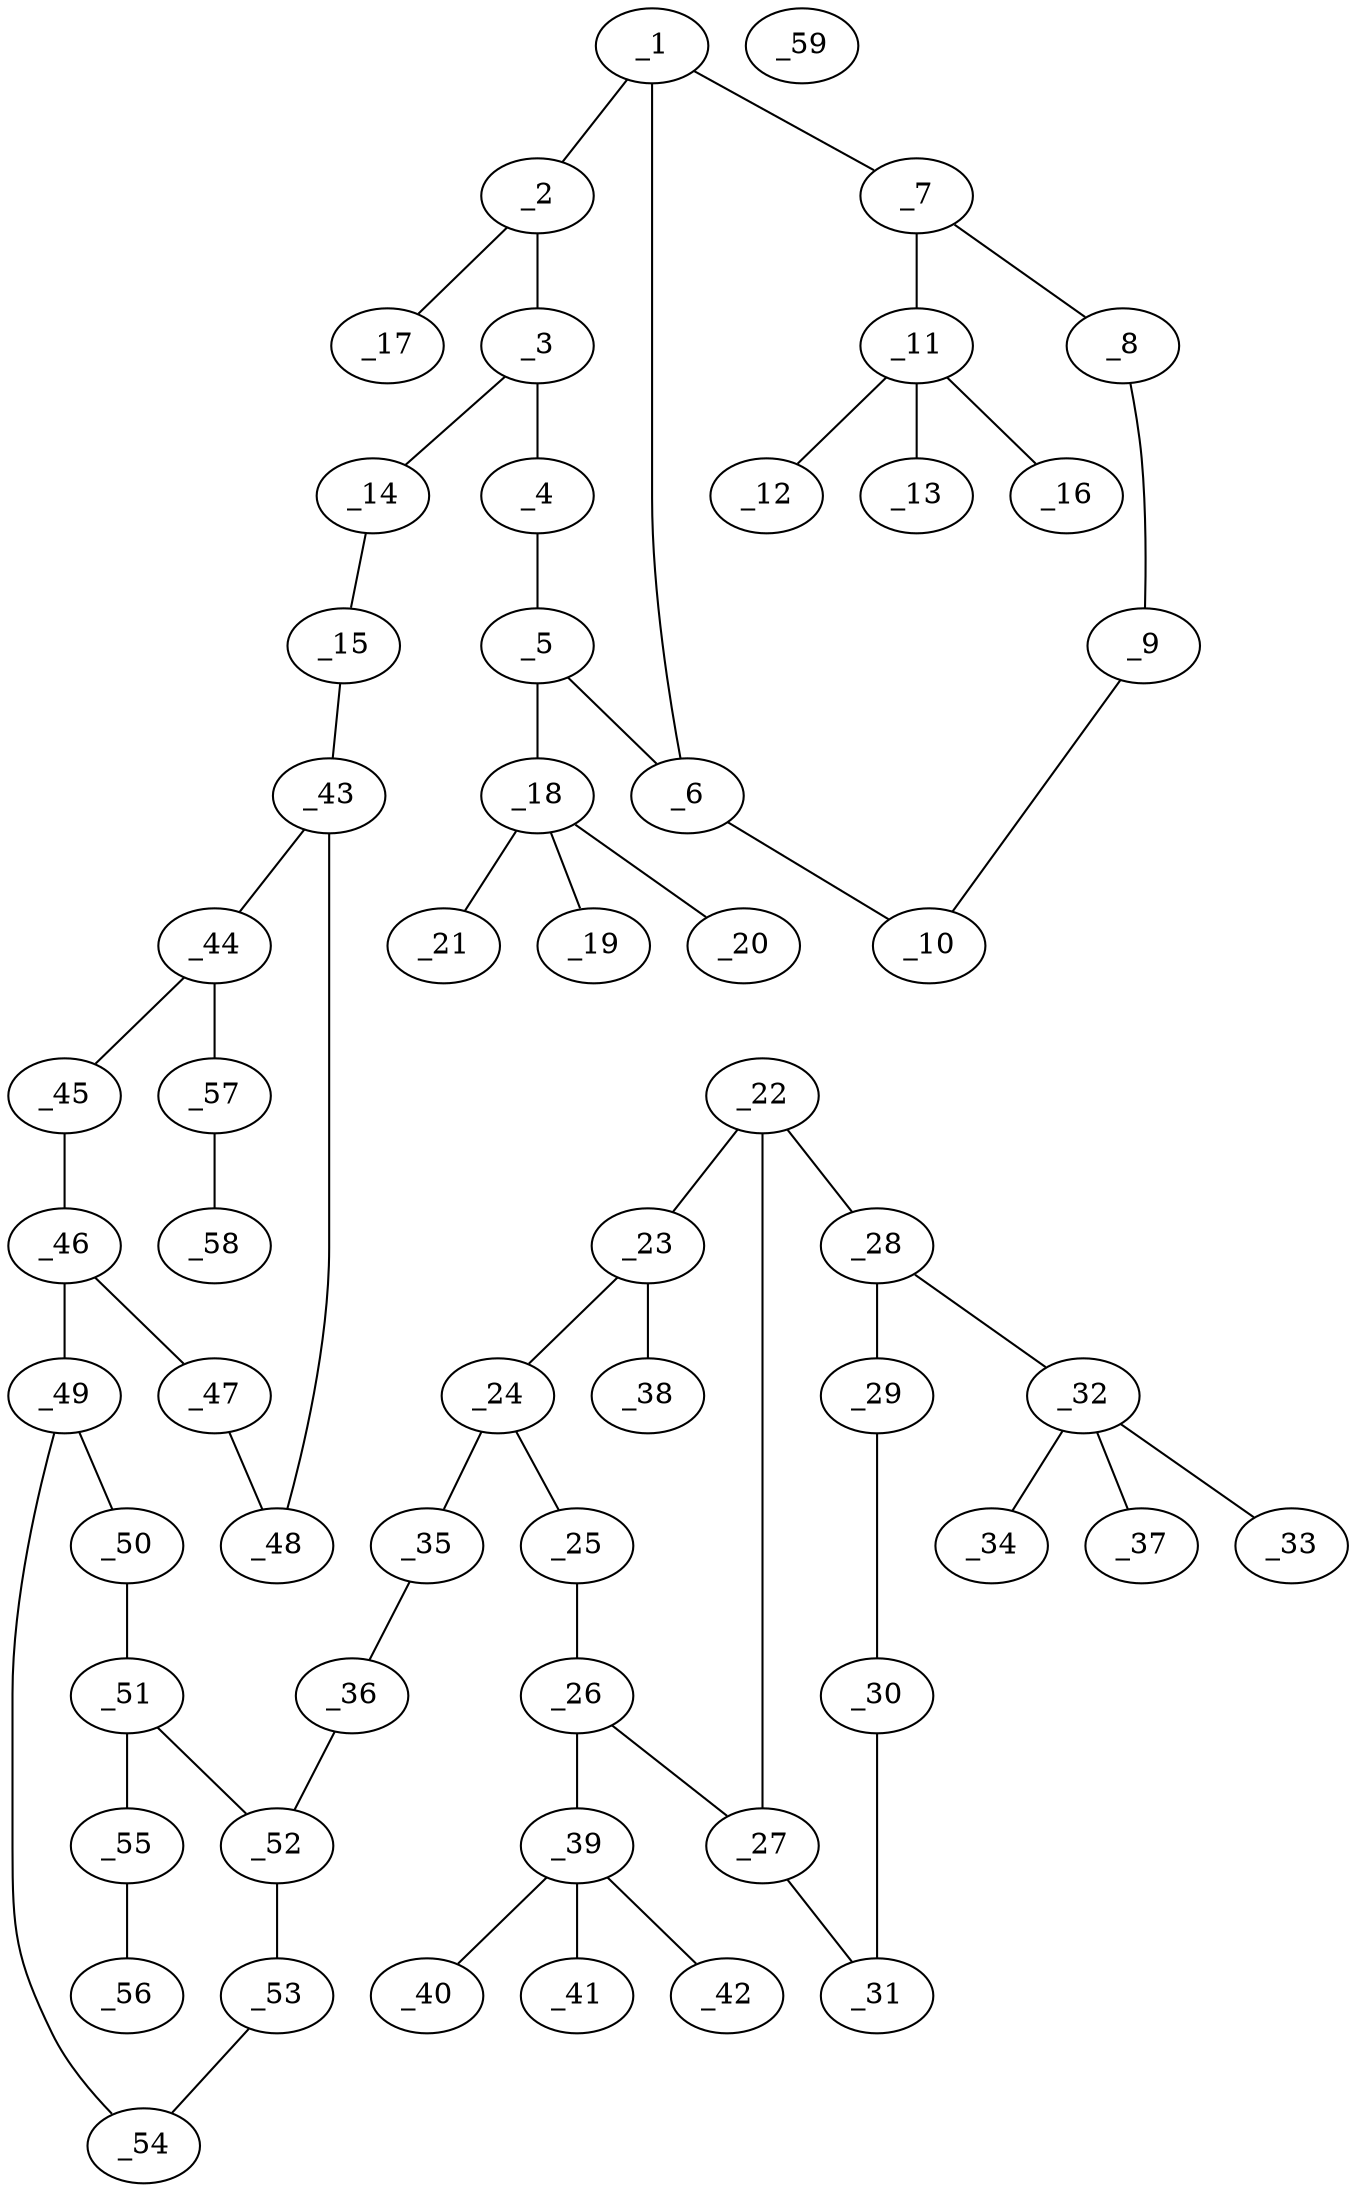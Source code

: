 graph molid632485 {
	_1	 [charge=0,
		chem=1,
		symbol="C  ",
		x="3.866",
		y="1.75"];
	_2	 [charge=0,
		chem=1,
		symbol="C  ",
		x="4.7321",
		y="1.25"];
	_1 -- _2	 [valence=1];
	_6	 [charge=0,
		chem=1,
		symbol="C  ",
		x="3.866",
		y="2.75"];
	_1 -- _6	 [valence=1];
	_7	 [charge=0,
		chem=1,
		symbol="C  ",
		x=3,
		y="1.25"];
	_1 -- _7	 [valence=2];
	_3	 [charge=0,
		chem=1,
		symbol="C  ",
		x="5.5981",
		y="1.75"];
	_2 -- _3	 [valence=2];
	_17	 [charge=0,
		chem=4,
		symbol="N  ",
		x="4.7321",
		y="0.25"];
	_2 -- _17	 [valence=1];
	_4	 [charge=0,
		chem=1,
		symbol="C  ",
		x="5.5981",
		y="2.75"];
	_3 -- _4	 [valence=1];
	_14	 [charge=0,
		chem=4,
		symbol="N  ",
		x="6.4641",
		y="1.25"];
	_3 -- _14	 [valence=1];
	_5	 [charge=0,
		chem=1,
		symbol="C  ",
		x="4.7321",
		y="3.25"];
	_4 -- _5	 [valence=2];
	_5 -- _6	 [valence=1];
	_18	 [charge=0,
		chem=5,
		symbol="S  ",
		x="4.7321",
		y="4.25"];
	_5 -- _18	 [valence=1];
	_10	 [charge=0,
		chem=1,
		symbol="C  ",
		x=3,
		y="3.25"];
	_6 -- _10	 [valence=2];
	_8	 [charge=0,
		chem=1,
		symbol="C  ",
		x="2.134",
		y="1.75"];
	_7 -- _8	 [valence=1];
	_11	 [charge=0,
		chem=5,
		symbol="S  ",
		x=3,
		y="0.25"];
	_7 -- _11	 [valence=1];
	_9	 [charge=0,
		chem=1,
		symbol="C  ",
		x="2.134",
		y="2.75"];
	_8 -- _9	 [valence=2];
	_9 -- _10	 [valence=1];
	_12	 [charge=0,
		chem=2,
		symbol="O  ",
		x=3,
		y="-0.75"];
	_11 -- _12	 [valence=2];
	_13	 [charge=0,
		chem=2,
		symbol="O  ",
		x=4,
		y="0.25"];
	_11 -- _13	 [valence=2];
	_16	 [charge=0,
		chem=2,
		symbol="O  ",
		x=2,
		y="0.25"];
	_11 -- _16	 [valence=1];
	_15	 [charge=0,
		chem=4,
		symbol="N  ",
		x="7.3301",
		y="1.75"];
	_14 -- _15	 [valence=2];
	_43	 [charge=0,
		chem=1,
		symbol="C  ",
		x="8.1962",
		y="1.25"];
	_15 -- _43	 [valence=1];
	_19	 [charge=0,
		chem=2,
		symbol="O  ",
		x="4.7321",
		y="5.25"];
	_18 -- _19	 [valence=2];
	_20	 [charge=0,
		chem=2,
		symbol="O  ",
		x="3.7321",
		y="4.25"];
	_18 -- _20	 [valence=2];
	_21	 [charge=0,
		chem=2,
		symbol="O  ",
		x="5.7321",
		y="4.25"];
	_18 -- _21	 [valence=1];
	_22	 [charge=0,
		chem=1,
		symbol="C  ",
		x="16.8564",
		y="-1.75"];
	_23	 [charge=0,
		chem=1,
		symbol="C  ",
		x="15.9904",
		y="-1.25"];
	_22 -- _23	 [valence=2];
	_27	 [charge=0,
		chem=1,
		symbol="C  ",
		x="16.8564",
		y="-2.75"];
	_22 -- _27	 [valence=1];
	_28	 [charge=0,
		chem=1,
		symbol="C  ",
		x="17.7224",
		y="-1.25"];
	_22 -- _28	 [valence=1];
	_24	 [charge=0,
		chem=1,
		symbol="C  ",
		x="15.1243",
		y="-1.75"];
	_23 -- _24	 [valence=1];
	_38	 [charge=0,
		chem=4,
		symbol="N  ",
		x="15.9904",
		y="-0.25"];
	_23 -- _38	 [valence=1];
	_25	 [charge=0,
		chem=1,
		symbol="C  ",
		x="15.1243",
		y="-2.75"];
	_24 -- _25	 [valence=2];
	_35	 [charge=0,
		chem=4,
		symbol="N  ",
		x="14.2583",
		y="-1.25"];
	_24 -- _35	 [valence=1];
	_26	 [charge=0,
		chem=1,
		symbol="C  ",
		x="15.9904",
		y="-3.25"];
	_25 -- _26	 [valence=1];
	_26 -- _27	 [valence=2];
	_39	 [charge=0,
		chem=5,
		symbol="S  ",
		x="15.9904",
		y="-4.25"];
	_26 -- _39	 [valence=1];
	_31	 [charge=0,
		chem=1,
		symbol="C  ",
		x="17.7224",
		y="-3.25"];
	_27 -- _31	 [valence=1];
	_29	 [charge=0,
		chem=1,
		symbol="C  ",
		x="18.5885",
		y="-1.75"];
	_28 -- _29	 [valence=2];
	_32	 [charge=0,
		chem=5,
		symbol="S  ",
		x="17.7224",
		y="-0.25"];
	_28 -- _32	 [valence=1];
	_30	 [charge=0,
		chem=1,
		symbol="C  ",
		x="18.5884",
		y="-2.75"];
	_29 -- _30	 [valence=1];
	_30 -- _31	 [valence=2];
	_33	 [charge=0,
		chem=2,
		symbol="O  ",
		x="17.7224",
		y="0.75"];
	_32 -- _33	 [valence=2];
	_34	 [charge=0,
		chem=2,
		symbol="O  ",
		x="16.7224",
		y="-0.25"];
	_32 -- _34	 [valence=2];
	_37	 [charge=0,
		chem=2,
		symbol="O  ",
		x="18.7224",
		y="-0.25"];
	_32 -- _37	 [valence=1];
	_36	 [charge=0,
		chem=4,
		symbol="N  ",
		x="13.3923",
		y="-1.75"];
	_35 -- _36	 [valence=2];
	_52	 [charge=0,
		chem=1,
		symbol="C  ",
		x="12.5263",
		y="-1.25"];
	_36 -- _52	 [valence=1];
	_40	 [charge=0,
		chem=2,
		symbol="O  ",
		x="15.9904",
		y="-5.25"];
	_39 -- _40	 [valence=2];
	_41	 [charge=0,
		chem=2,
		symbol="O  ",
		x="16.9904",
		y="-4.25"];
	_39 -- _41	 [valence=2];
	_42	 [charge=0,
		chem=2,
		symbol="O  ",
		x="14.9904",
		y="-4.25"];
	_39 -- _42	 [valence=1];
	_44	 [charge=0,
		chem=1,
		symbol="C  ",
		x="9.0622",
		y="1.75"];
	_43 -- _44	 [valence=1];
	_48	 [charge=0,
		chem=1,
		symbol="C  ",
		x="8.1962",
		y="0.25"];
	_43 -- _48	 [valence=2];
	_45	 [charge=0,
		chem=1,
		symbol="C  ",
		x="9.9282",
		y="1.25"];
	_44 -- _45	 [valence=2];
	_57	 [charge=0,
		chem=2,
		symbol="O  ",
		x="9.0622",
		y="2.75"];
	_44 -- _57	 [valence=1];
	_46	 [charge=0,
		chem=1,
		symbol="C  ",
		x="9.9282",
		y="0.25"];
	_45 -- _46	 [valence=1];
	_47	 [charge=0,
		chem=1,
		symbol="C  ",
		x="9.0622",
		y="-0.25"];
	_46 -- _47	 [valence=2];
	_49	 [charge=0,
		chem=1,
		symbol="C  ",
		x="10.7942",
		y="-0.25"];
	_46 -- _49	 [valence=1];
	_47 -- _48	 [valence=1];
	_50	 [charge=0,
		chem=1,
		symbol="C  ",
		x="10.7942",
		y="-1.25"];
	_49 -- _50	 [valence=1];
	_54	 [charge=0,
		chem=1,
		symbol="C  ",
		x="11.6603",
		y="0.25"];
	_49 -- _54	 [valence=2];
	_51	 [charge=0,
		chem=1,
		symbol="C  ",
		x="11.6602",
		y="-1.75"];
	_50 -- _51	 [valence=2];
	_51 -- _52	 [valence=1];
	_55	 [charge=0,
		chem=2,
		symbol="O  ",
		x="11.6602",
		y="-2.75"];
	_51 -- _55	 [valence=1];
	_53	 [charge=0,
		chem=1,
		symbol="C  ",
		x="12.5263",
		y="-0.25"];
	_52 -- _53	 [valence=2];
	_53 -- _54	 [valence=1];
	_56	 [charge=0,
		chem=1,
		symbol="C  ",
		x="10.7942",
		y="-3.25"];
	_55 -- _56	 [valence=1];
	_58	 [charge=0,
		chem=1,
		symbol="C  ",
		x="9.9282",
		y="3.25"];
	_57 -- _58	 [valence=1];
	_59	 [charge=0,
		chem=29,
		symbol="Na ",
		x="20.7224",
		y=0];
}
